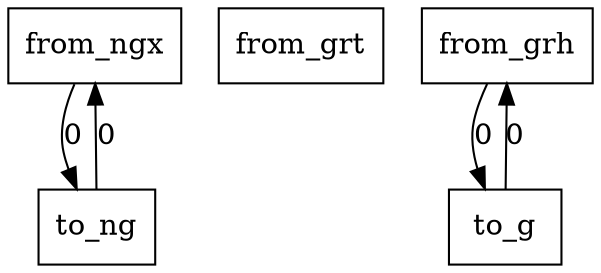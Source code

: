 digraph {
    graph [rankdir=TB
          ,bgcolor=transparent];
    node [shape=box
         ,fillcolor=white
         ,style=filled];
    0 [label=<from_ngx>];
    1 [label=<from_grt>];
    2 [label=<from_grh>];
    3 [label=<to_g>];
    4 [label=<to_ng>];
    0 -> 4 [label=0];
    2 -> 3 [label=0];
    3 -> 2 [label=0];
    4 -> 0 [label=0];
}